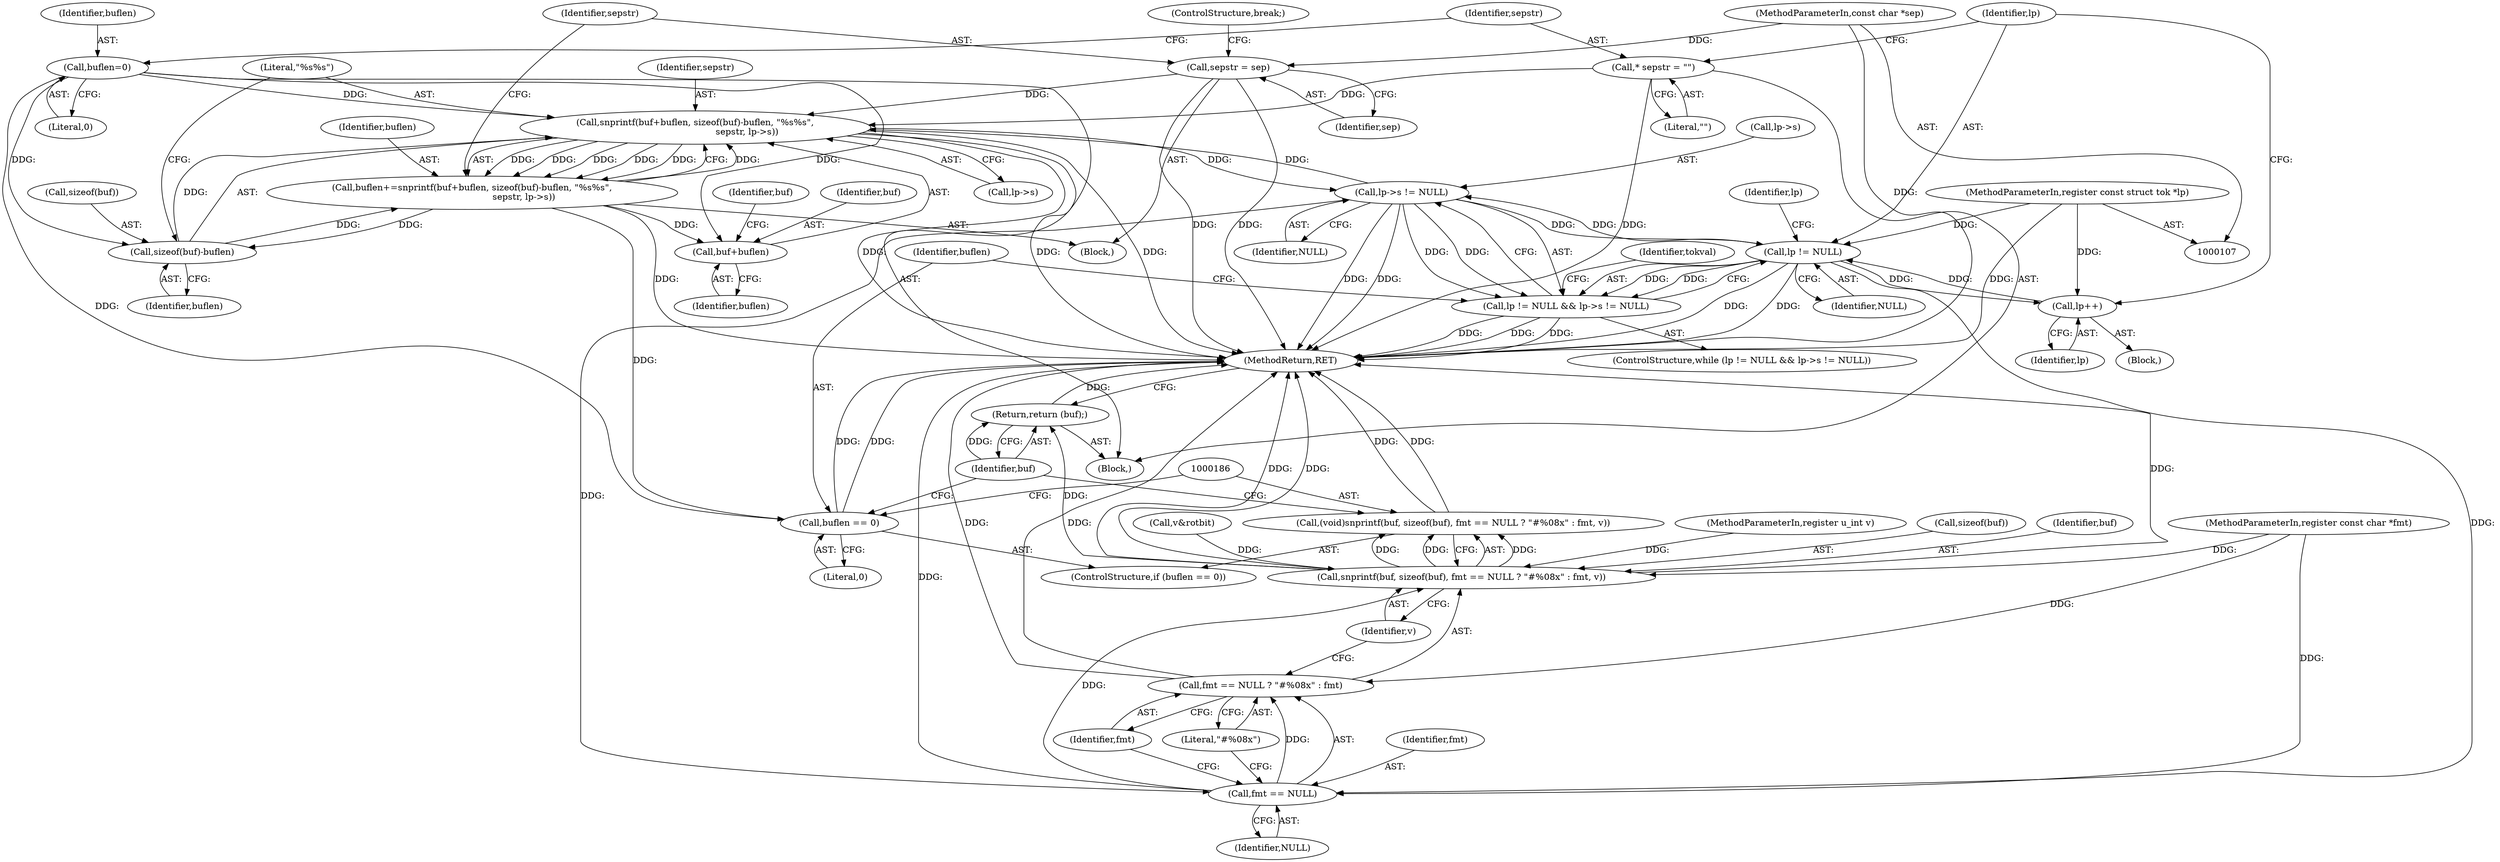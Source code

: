 digraph "1_tcpdump_9f0730bee3eb65d07b49fd468bc2f269173352fe@API" {
"1000157" [label="(Call,snprintf(buf+buflen, sizeof(buf)-buflen, \"%s%s\",\n                                     sepstr, lp->s))"];
"1000155" [label="(Call,buflen+=snprintf(buf+buflen, sizeof(buf)-buflen, \"%s%s\",\n                                     sepstr, lp->s))"];
"1000157" [label="(Call,snprintf(buf+buflen, sizeof(buf)-buflen, \"%s%s\",\n                                     sepstr, lp->s))"];
"1000115" [label="(Call,buflen=0)"];
"1000161" [label="(Call,sizeof(buf)-buflen)"];
"1000121" [label="(Call,* sepstr = \"\")"];
"1000170" [label="(Call,sepstr = sep)"];
"1000111" [label="(MethodParameterIn,const char *sep)"];
"1000129" [label="(Call,lp->s != NULL)"];
"1000126" [label="(Call,lp != NULL)"];
"1000179" [label="(Call,lp++)"];
"1000108" [label="(MethodParameterIn,register const struct tok *lp)"];
"1000125" [label="(Call,lp != NULL && lp->s != NULL)"];
"1000192" [label="(Call,fmt == NULL)"];
"1000187" [label="(Call,snprintf(buf, sizeof(buf), fmt == NULL ? \"#%08x\" : fmt, v))"];
"1000185" [label="(Call,(void)snprintf(buf, sizeof(buf), fmt == NULL ? \"#%08x\" : fmt, v))"];
"1000198" [label="(Return,return (buf);)"];
"1000191" [label="(Call,fmt == NULL ? \"#%08x\" : fmt)"];
"1000158" [label="(Call,buf+buflen)"];
"1000182" [label="(Call,buflen == 0)"];
"1000109" [label="(MethodParameterIn,register const char *fmt)"];
"1000122" [label="(Identifier,sepstr)"];
"1000151" [label="(Call,v&rotbit)"];
"1000117" [label="(Literal,0)"];
"1000155" [label="(Call,buflen+=snprintf(buf+buflen, sizeof(buf)-buflen, \"%s%s\",\n                                     sepstr, lp->s))"];
"1000154" [label="(Block,)"];
"1000180" [label="(Identifier,lp)"];
"1000162" [label="(Call,sizeof(buf))"];
"1000161" [label="(Call,sizeof(buf)-buflen)"];
"1000116" [label="(Identifier,buflen)"];
"1000181" [label="(ControlStructure,if (buflen == 0))"];
"1000184" [label="(Literal,0)"];
"1000128" [label="(Identifier,NULL)"];
"1000160" [label="(Identifier,buflen)"];
"1000159" [label="(Identifier,buf)"];
"1000136" [label="(Identifier,tokval)"];
"1000133" [label="(Identifier,NULL)"];
"1000166" [label="(Identifier,sepstr)"];
"1000191" [label="(Call,fmt == NULL ? \"#%08x\" : fmt)"];
"1000121" [label="(Call,* sepstr = \"\")"];
"1000183" [label="(Identifier,buflen)"];
"1000194" [label="(Identifier,NULL)"];
"1000110" [label="(MethodParameterIn,register u_int v)"];
"1000131" [label="(Identifier,lp)"];
"1000134" [label="(Block,)"];
"1000130" [label="(Call,lp->s)"];
"1000111" [label="(MethodParameterIn,const char *sep)"];
"1000112" [label="(Block,)"];
"1000165" [label="(Literal,\"%s%s\")"];
"1000171" [label="(Identifier,sepstr)"];
"1000193" [label="(Identifier,fmt)"];
"1000185" [label="(Call,(void)snprintf(buf, sizeof(buf), fmt == NULL ? \"#%08x\" : fmt, v))"];
"1000156" [label="(Identifier,buflen)"];
"1000157" [label="(Call,snprintf(buf+buflen, sizeof(buf)-buflen, \"%s%s\",\n                                     sepstr, lp->s))"];
"1000125" [label="(Call,lp != NULL && lp->s != NULL)"];
"1000200" [label="(MethodReturn,RET)"];
"1000182" [label="(Call,buflen == 0)"];
"1000197" [label="(Identifier,v)"];
"1000189" [label="(Call,sizeof(buf))"];
"1000173" [label="(ControlStructure,break;)"];
"1000167" [label="(Call,lp->s)"];
"1000179" [label="(Call,lp++)"];
"1000198" [label="(Return,return (buf);)"];
"1000195" [label="(Literal,\"#%08x\")"];
"1000192" [label="(Call,fmt == NULL)"];
"1000170" [label="(Call,sepstr = sep)"];
"1000126" [label="(Call,lp != NULL)"];
"1000123" [label="(Literal,\"\")"];
"1000108" [label="(MethodParameterIn,register const struct tok *lp)"];
"1000196" [label="(Identifier,fmt)"];
"1000199" [label="(Identifier,buf)"];
"1000115" [label="(Call,buflen=0)"];
"1000124" [label="(ControlStructure,while (lp != NULL && lp->s != NULL))"];
"1000158" [label="(Call,buf+buflen)"];
"1000187" [label="(Call,snprintf(buf, sizeof(buf), fmt == NULL ? \"#%08x\" : fmt, v))"];
"1000129" [label="(Call,lp->s != NULL)"];
"1000127" [label="(Identifier,lp)"];
"1000188" [label="(Identifier,buf)"];
"1000163" [label="(Identifier,buf)"];
"1000164" [label="(Identifier,buflen)"];
"1000172" [label="(Identifier,sep)"];
"1000157" -> "1000155"  [label="AST: "];
"1000157" -> "1000167"  [label="CFG: "];
"1000158" -> "1000157"  [label="AST: "];
"1000161" -> "1000157"  [label="AST: "];
"1000165" -> "1000157"  [label="AST: "];
"1000166" -> "1000157"  [label="AST: "];
"1000167" -> "1000157"  [label="AST: "];
"1000155" -> "1000157"  [label="CFG: "];
"1000157" -> "1000200"  [label="DDG: "];
"1000157" -> "1000200"  [label="DDG: "];
"1000157" -> "1000200"  [label="DDG: "];
"1000157" -> "1000129"  [label="DDG: "];
"1000157" -> "1000155"  [label="DDG: "];
"1000157" -> "1000155"  [label="DDG: "];
"1000157" -> "1000155"  [label="DDG: "];
"1000157" -> "1000155"  [label="DDG: "];
"1000157" -> "1000155"  [label="DDG: "];
"1000155" -> "1000157"  [label="DDG: "];
"1000115" -> "1000157"  [label="DDG: "];
"1000161" -> "1000157"  [label="DDG: "];
"1000121" -> "1000157"  [label="DDG: "];
"1000170" -> "1000157"  [label="DDG: "];
"1000129" -> "1000157"  [label="DDG: "];
"1000155" -> "1000154"  [label="AST: "];
"1000156" -> "1000155"  [label="AST: "];
"1000171" -> "1000155"  [label="CFG: "];
"1000155" -> "1000200"  [label="DDG: "];
"1000161" -> "1000155"  [label="DDG: "];
"1000155" -> "1000158"  [label="DDG: "];
"1000155" -> "1000161"  [label="DDG: "];
"1000155" -> "1000182"  [label="DDG: "];
"1000115" -> "1000112"  [label="AST: "];
"1000115" -> "1000117"  [label="CFG: "];
"1000116" -> "1000115"  [label="AST: "];
"1000117" -> "1000115"  [label="AST: "];
"1000122" -> "1000115"  [label="CFG: "];
"1000115" -> "1000158"  [label="DDG: "];
"1000115" -> "1000161"  [label="DDG: "];
"1000115" -> "1000182"  [label="DDG: "];
"1000161" -> "1000164"  [label="CFG: "];
"1000162" -> "1000161"  [label="AST: "];
"1000164" -> "1000161"  [label="AST: "];
"1000165" -> "1000161"  [label="CFG: "];
"1000121" -> "1000112"  [label="AST: "];
"1000121" -> "1000123"  [label="CFG: "];
"1000122" -> "1000121"  [label="AST: "];
"1000123" -> "1000121"  [label="AST: "];
"1000127" -> "1000121"  [label="CFG: "];
"1000121" -> "1000200"  [label="DDG: "];
"1000170" -> "1000154"  [label="AST: "];
"1000170" -> "1000172"  [label="CFG: "];
"1000171" -> "1000170"  [label="AST: "];
"1000172" -> "1000170"  [label="AST: "];
"1000173" -> "1000170"  [label="CFG: "];
"1000170" -> "1000200"  [label="DDG: "];
"1000170" -> "1000200"  [label="DDG: "];
"1000111" -> "1000170"  [label="DDG: "];
"1000111" -> "1000107"  [label="AST: "];
"1000111" -> "1000200"  [label="DDG: "];
"1000129" -> "1000125"  [label="AST: "];
"1000129" -> "1000133"  [label="CFG: "];
"1000130" -> "1000129"  [label="AST: "];
"1000133" -> "1000129"  [label="AST: "];
"1000125" -> "1000129"  [label="CFG: "];
"1000129" -> "1000200"  [label="DDG: "];
"1000129" -> "1000200"  [label="DDG: "];
"1000129" -> "1000126"  [label="DDG: "];
"1000129" -> "1000125"  [label="DDG: "];
"1000129" -> "1000125"  [label="DDG: "];
"1000126" -> "1000129"  [label="DDG: "];
"1000129" -> "1000192"  [label="DDG: "];
"1000126" -> "1000125"  [label="AST: "];
"1000126" -> "1000128"  [label="CFG: "];
"1000127" -> "1000126"  [label="AST: "];
"1000128" -> "1000126"  [label="AST: "];
"1000131" -> "1000126"  [label="CFG: "];
"1000125" -> "1000126"  [label="CFG: "];
"1000126" -> "1000200"  [label="DDG: "];
"1000126" -> "1000200"  [label="DDG: "];
"1000126" -> "1000125"  [label="DDG: "];
"1000126" -> "1000125"  [label="DDG: "];
"1000179" -> "1000126"  [label="DDG: "];
"1000108" -> "1000126"  [label="DDG: "];
"1000126" -> "1000179"  [label="DDG: "];
"1000126" -> "1000192"  [label="DDG: "];
"1000179" -> "1000134"  [label="AST: "];
"1000179" -> "1000180"  [label="CFG: "];
"1000180" -> "1000179"  [label="AST: "];
"1000127" -> "1000179"  [label="CFG: "];
"1000108" -> "1000179"  [label="DDG: "];
"1000108" -> "1000107"  [label="AST: "];
"1000108" -> "1000200"  [label="DDG: "];
"1000125" -> "1000124"  [label="AST: "];
"1000136" -> "1000125"  [label="CFG: "];
"1000183" -> "1000125"  [label="CFG: "];
"1000125" -> "1000200"  [label="DDG: "];
"1000125" -> "1000200"  [label="DDG: "];
"1000125" -> "1000200"  [label="DDG: "];
"1000192" -> "1000191"  [label="AST: "];
"1000192" -> "1000194"  [label="CFG: "];
"1000193" -> "1000192"  [label="AST: "];
"1000194" -> "1000192"  [label="AST: "];
"1000195" -> "1000192"  [label="CFG: "];
"1000196" -> "1000192"  [label="CFG: "];
"1000192" -> "1000200"  [label="DDG: "];
"1000192" -> "1000187"  [label="DDG: "];
"1000109" -> "1000192"  [label="DDG: "];
"1000192" -> "1000191"  [label="DDG: "];
"1000187" -> "1000185"  [label="AST: "];
"1000187" -> "1000197"  [label="CFG: "];
"1000188" -> "1000187"  [label="AST: "];
"1000189" -> "1000187"  [label="AST: "];
"1000191" -> "1000187"  [label="AST: "];
"1000197" -> "1000187"  [label="AST: "];
"1000185" -> "1000187"  [label="CFG: "];
"1000187" -> "1000200"  [label="DDG: "];
"1000187" -> "1000200"  [label="DDG: "];
"1000187" -> "1000200"  [label="DDG: "];
"1000187" -> "1000185"  [label="DDG: "];
"1000187" -> "1000185"  [label="DDG: "];
"1000187" -> "1000185"  [label="DDG: "];
"1000109" -> "1000187"  [label="DDG: "];
"1000151" -> "1000187"  [label="DDG: "];
"1000110" -> "1000187"  [label="DDG: "];
"1000187" -> "1000198"  [label="DDG: "];
"1000185" -> "1000181"  [label="AST: "];
"1000186" -> "1000185"  [label="AST: "];
"1000199" -> "1000185"  [label="CFG: "];
"1000185" -> "1000200"  [label="DDG: "];
"1000185" -> "1000200"  [label="DDG: "];
"1000198" -> "1000112"  [label="AST: "];
"1000198" -> "1000199"  [label="CFG: "];
"1000199" -> "1000198"  [label="AST: "];
"1000200" -> "1000198"  [label="CFG: "];
"1000198" -> "1000200"  [label="DDG: "];
"1000199" -> "1000198"  [label="DDG: "];
"1000191" -> "1000195"  [label="CFG: "];
"1000191" -> "1000196"  [label="CFG: "];
"1000195" -> "1000191"  [label="AST: "];
"1000196" -> "1000191"  [label="AST: "];
"1000197" -> "1000191"  [label="CFG: "];
"1000191" -> "1000200"  [label="DDG: "];
"1000191" -> "1000200"  [label="DDG: "];
"1000109" -> "1000191"  [label="DDG: "];
"1000158" -> "1000160"  [label="CFG: "];
"1000159" -> "1000158"  [label="AST: "];
"1000160" -> "1000158"  [label="AST: "];
"1000163" -> "1000158"  [label="CFG: "];
"1000182" -> "1000181"  [label="AST: "];
"1000182" -> "1000184"  [label="CFG: "];
"1000183" -> "1000182"  [label="AST: "];
"1000184" -> "1000182"  [label="AST: "];
"1000186" -> "1000182"  [label="CFG: "];
"1000199" -> "1000182"  [label="CFG: "];
"1000182" -> "1000200"  [label="DDG: "];
"1000182" -> "1000200"  [label="DDG: "];
}
